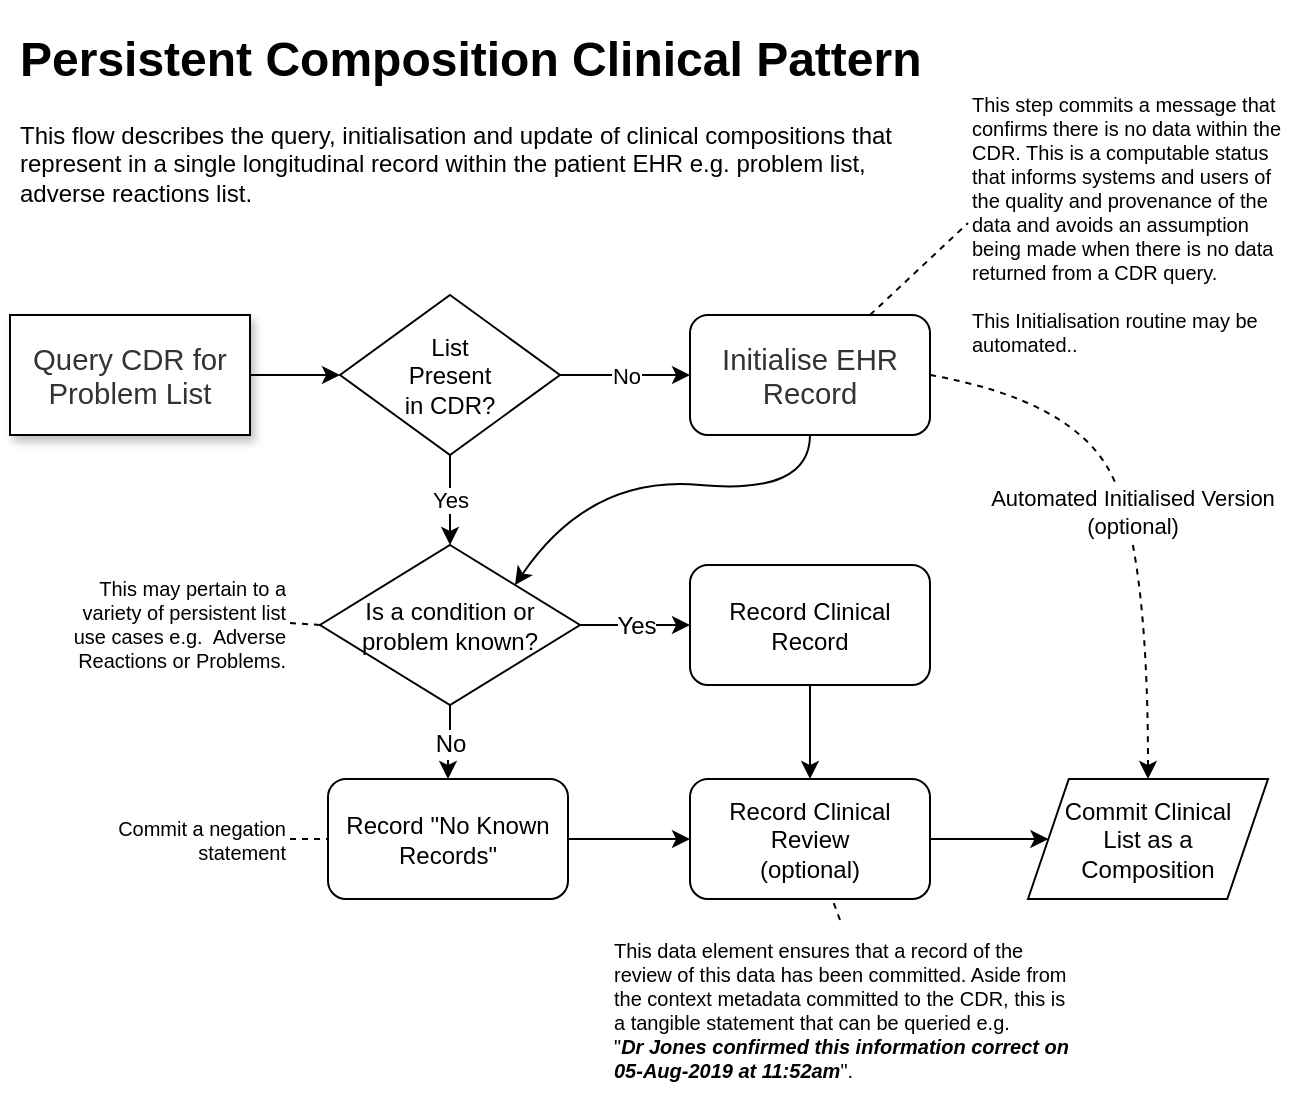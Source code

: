 <mxfile version="11.1.1" type="github"><diagram name="Persistent List Composition" id="edf60f1a-56cd-e834-aa8a-f176f3a09ee4"><mxGraphModel dx="1298" dy="632" grid="1" gridSize="10" guides="1" tooltips="1" connect="1" arrows="1" fold="1" page="1" pageScale="1" pageWidth="1169" pageHeight="827" background="#ffffff" math="0" shadow="0"><root><mxCell id="0"/><mxCell id="1" parent="0"/><mxCell id="eHRNLjiay71cO1u9j5co-5" value="" style="edgeStyle=orthogonalEdgeStyle;rounded=0;orthogonalLoop=1;jettySize=auto;html=1;" parent="1" source="60e70716793133e9-4" target="uMHtQNY-jOmSezQWGBiY-7" edge="1"><mxGeometry relative="1" as="geometry"/></mxCell><mxCell id="60e70716793133e9-4" value="&lt;span style=&quot;font-size: 11.0pt ; line-height: 115% ; font-family: &amp;#34;arial&amp;#34; , sans-serif ; color: #333333&quot;&gt;Query CDR for &lt;br&gt;Problem List&lt;/span&gt;" style="rounded=0;whiteSpace=wrap;html=1;shadow=1;labelBackgroundColor=none;strokeColor=#000000;strokeWidth=1;fillColor=#ffffff;fontFamily=Verdana;fontSize=8;fontColor=#000000;align=center;" parent="1" vertex="1"><mxGeometry x="40" y="187.5" width="120" height="60" as="geometry"/></mxCell><mxCell id="uMHtQNY-jOmSezQWGBiY-2" value="&lt;span style=&quot;font-size: 11.0pt ; line-height: 115% ; font-family: &amp;#34;arial&amp;#34; , sans-serif ; color: #333333&quot;&gt;Initialise EHR Record&lt;/span&gt;" style="rounded=1;whiteSpace=wrap;html=1;" parent="1" vertex="1"><mxGeometry x="380" y="187.5" width="120" height="60" as="geometry"/></mxCell><mxCell id="uMHtQNY-jOmSezQWGBiY-3" value="&lt;h1&gt;Persistent Composition Clinical Pattern&lt;/h1&gt;&lt;p&gt;This flow describes the query, initialisation and update of clinical compositions that represent in a single longitudinal record within the patient EHR e.g. problem list, adverse reactions list.&amp;nbsp;&lt;/p&gt;" style="text;html=1;strokeColor=none;fillColor=none;spacing=5;spacingTop=-20;whiteSpace=wrap;overflow=hidden;rounded=0;" parent="1" vertex="1"><mxGeometry x="40" y="40" width="460" height="130" as="geometry"/></mxCell><mxCell id="eHRNLjiay71cO1u9j5co-17" value="No" style="edgeStyle=orthogonalEdgeStyle;rounded=0;orthogonalLoop=1;jettySize=auto;html=1;" parent="1" source="uMHtQNY-jOmSezQWGBiY-7" target="uMHtQNY-jOmSezQWGBiY-2" edge="1"><mxGeometry relative="1" as="geometry"/></mxCell><mxCell id="eHRNLjiay71cO1u9j5co-20" value="Yes" style="edgeStyle=orthogonalEdgeStyle;rounded=0;orthogonalLoop=1;jettySize=auto;html=1;" parent="1" source="uMHtQNY-jOmSezQWGBiY-7" target="uMHtQNY-jOmSezQWGBiY-11" edge="1"><mxGeometry relative="1" as="geometry"/></mxCell><mxCell id="uMHtQNY-jOmSezQWGBiY-7" value="List &lt;br&gt;Present &lt;br&gt;in CDR?" style="rhombus;whiteSpace=wrap;html=1;" parent="1" vertex="1"><mxGeometry x="205" y="177.5" width="110" height="80" as="geometry"/></mxCell><mxCell id="uMHtQNY-jOmSezQWGBiY-10" value="This step commits a message that confirms there is no data within the CDR. This is a computable status that informs systems and users of the quality and provenance of the data and avoids an assumption being made when there is no data returned from a CDR query.&lt;br&gt;&lt;br&gt;This Initialisation routine may be automated..&amp;nbsp;" style="text;html=1;strokeColor=none;fillColor=none;align=left;verticalAlign=middle;whiteSpace=wrap;rounded=0;fontSize=10;" parent="1" vertex="1"><mxGeometry x="519" y="65.5" width="161" height="152" as="geometry"/></mxCell><mxCell id="uMHtQNY-jOmSezQWGBiY-14" value="No" style="edgeStyle=orthogonalEdgeStyle;rounded=0;orthogonalLoop=1;jettySize=auto;html=1;fontSize=12;" parent="1" source="uMHtQNY-jOmSezQWGBiY-11" target="uMHtQNY-jOmSezQWGBiY-13" edge="1"><mxGeometry relative="1" as="geometry"/></mxCell><mxCell id="uMHtQNY-jOmSezQWGBiY-20" value="Yes" style="edgeStyle=orthogonalEdgeStyle;rounded=0;orthogonalLoop=1;jettySize=auto;html=1;fontSize=12;entryX=0;entryY=0.5;entryDx=0;entryDy=0;" parent="1" source="uMHtQNY-jOmSezQWGBiY-11" target="uMHtQNY-jOmSezQWGBiY-21" edge="1"><mxGeometry relative="1" as="geometry"><mxPoint x="405" y="342.5" as="targetPoint"/></mxGeometry></mxCell><mxCell id="uMHtQNY-jOmSezQWGBiY-11" value="Is a condition or problem known?" style="rhombus;whiteSpace=wrap;html=1;" parent="1" vertex="1"><mxGeometry x="195" y="302.5" width="130" height="80" as="geometry"/></mxCell><mxCell id="uMHtQNY-jOmSezQWGBiY-12" value="This may pertain to a variety of persistent list use cases e.g.&amp;nbsp; Adverse Reactions or Problems." style="text;html=1;strokeColor=none;fillColor=none;align=right;verticalAlign=middle;whiteSpace=wrap;rounded=0;fontSize=10;" parent="1" vertex="1"><mxGeometry x="60" y="312.5" width="120" height="58" as="geometry"/></mxCell><mxCell id="eHRNLjiay71cO1u9j5co-21" value="" style="edgeStyle=orthogonalEdgeStyle;rounded=0;orthogonalLoop=1;jettySize=auto;html=1;" parent="1" source="uMHtQNY-jOmSezQWGBiY-13" target="uMHtQNY-jOmSezQWGBiY-24" edge="1"><mxGeometry relative="1" as="geometry"/></mxCell><mxCell id="uMHtQNY-jOmSezQWGBiY-13" value="Record &quot;No Known Records&quot;" style="rounded=1;whiteSpace=wrap;html=1;fontSize=12;align=center;" parent="1" vertex="1"><mxGeometry x="199" y="419.5" width="120" height="60" as="geometry"/></mxCell><mxCell id="uMHtQNY-jOmSezQWGBiY-18" value="" style="endArrow=none;dashed=1;html=1;fontSize=12;entryX=0;entryY=0.5;entryDx=0;entryDy=0;exitX=1;exitY=0.5;exitDx=0;exitDy=0;" parent="1" source="uMHtQNY-jOmSezQWGBiY-12" target="uMHtQNY-jOmSezQWGBiY-11" edge="1"><mxGeometry width="50" height="50" relative="1" as="geometry"><mxPoint x="60" y="552.5" as="sourcePoint"/><mxPoint x="110" y="502.5" as="targetPoint"/></mxGeometry></mxCell><mxCell id="uMHtQNY-jOmSezQWGBiY-28" value="" style="edgeStyle=orthogonalEdgeStyle;rounded=0;orthogonalLoop=1;jettySize=auto;html=1;fontSize=12;" parent="1" source="uMHtQNY-jOmSezQWGBiY-21" target="uMHtQNY-jOmSezQWGBiY-24" edge="1"><mxGeometry relative="1" as="geometry"/></mxCell><mxCell id="uMHtQNY-jOmSezQWGBiY-21" value="Record Clinical Record" style="rounded=1;whiteSpace=wrap;html=1;fontSize=12;align=center;" parent="1" vertex="1"><mxGeometry x="380" y="312.5" width="120" height="60" as="geometry"/></mxCell><mxCell id="uMHtQNY-jOmSezQWGBiY-22" value="Commit a negation statement" style="text;html=1;strokeColor=none;fillColor=none;align=right;verticalAlign=middle;whiteSpace=wrap;rounded=0;fontSize=10;" parent="1" vertex="1"><mxGeometry x="90" y="425.5" width="90" height="48" as="geometry"/></mxCell><mxCell id="uMHtQNY-jOmSezQWGBiY-23" value="" style="endArrow=none;dashed=1;html=1;fontSize=12;exitX=1;exitY=0.5;exitDx=0;exitDy=0;" parent="1" source="uMHtQNY-jOmSezQWGBiY-22" target="uMHtQNY-jOmSezQWGBiY-13" edge="1"><mxGeometry width="50" height="50" relative="1" as="geometry"><mxPoint x="76.5" y="791.5" as="sourcePoint"/><mxPoint x="244" y="561.5" as="targetPoint"/></mxGeometry></mxCell><mxCell id="eHRNLjiay71cO1u9j5co-26" value="" style="edgeStyle=orthogonalEdgeStyle;rounded=0;orthogonalLoop=1;jettySize=auto;html=1;entryX=0;entryY=0.5;entryDx=0;entryDy=0;" parent="1" source="uMHtQNY-jOmSezQWGBiY-24" target="eHRNLjiay71cO1u9j5co-6" edge="1"><mxGeometry relative="1" as="geometry"><mxPoint x="560" y="449.5" as="targetPoint"/></mxGeometry></mxCell><mxCell id="uMHtQNY-jOmSezQWGBiY-24" value="Record Clinical Review&lt;br&gt;(optional)" style="rounded=1;whiteSpace=wrap;html=1;fontSize=12;align=center;" parent="1" vertex="1"><mxGeometry x="380" y="419.5" width="120" height="60" as="geometry"/></mxCell><mxCell id="uMHtQNY-jOmSezQWGBiY-25" value="This data element ensures that a record of the review of this data has been committed. Aside from the context metadata committed to the CDR, this is a tangible statement that can be queried e.g. &lt;br&gt;&quot;&lt;b style=&quot;font-style: italic&quot;&gt;Dr Jones confirmed this information correct on 05-Aug-2019 at 11:52am&lt;/b&gt;&quot;." style="text;html=1;strokeColor=none;fillColor=none;align=left;verticalAlign=middle;whiteSpace=wrap;rounded=0;fontSize=10;" parent="1" vertex="1"><mxGeometry x="340" y="490" width="230" height="90" as="geometry"/></mxCell><mxCell id="uMHtQNY-jOmSezQWGBiY-26" value="" style="endArrow=none;dashed=1;html=1;fontSize=12;exitX=0.5;exitY=0;exitDx=0;exitDy=0;" parent="1" source="uMHtQNY-jOmSezQWGBiY-25" target="uMHtQNY-jOmSezQWGBiY-24" edge="1"><mxGeometry width="50" height="50" relative="1" as="geometry"><mxPoint x="389.5" y="804.5" as="sourcePoint"/><mxPoint x="499.5" y="502.5" as="targetPoint"/></mxGeometry></mxCell><mxCell id="eHRNLjiay71cO1u9j5co-6" value="&lt;span style=&quot;white-space: normal&quot;&gt;Commit Clinical &lt;br&gt;List as a &lt;br&gt;Composition&lt;/span&gt;" style="shape=parallelogram;perimeter=parallelogramPerimeter;whiteSpace=wrap;html=1;size=0.17;" parent="1" vertex="1"><mxGeometry x="549" y="419.5" width="120" height="60" as="geometry"/></mxCell><mxCell id="eHRNLjiay71cO1u9j5co-23" value="" style="curved=1;endArrow=classic;html=1;exitX=0.5;exitY=1;exitDx=0;exitDy=0;entryX=1;entryY=0;entryDx=0;entryDy=0;" parent="1" source="uMHtQNY-jOmSezQWGBiY-2" target="uMHtQNY-jOmSezQWGBiY-11" edge="1"><mxGeometry width="50" height="50" relative="1" as="geometry"><mxPoint x="315" y="302.5" as="sourcePoint"/><mxPoint x="365" y="252.5" as="targetPoint"/><Array as="points"><mxPoint x="440" y="277.5"/><mxPoint x="330" y="267.5"/></Array></mxGeometry></mxCell><mxCell id="eHRNLjiay71cO1u9j5co-28" value="" style="endArrow=none;dashed=1;html=1;entryX=0;entryY=0.5;entryDx=0;entryDy=0;exitX=0.75;exitY=0;exitDx=0;exitDy=0;" parent="1" source="uMHtQNY-jOmSezQWGBiY-2" target="uMHtQNY-jOmSezQWGBiY-10" edge="1"><mxGeometry width="50" height="50" relative="1" as="geometry"><mxPoint x="-30" y="667.5" as="sourcePoint"/><mxPoint x="20" y="617.5" as="targetPoint"/></mxGeometry></mxCell><mxCell id="eHRNLjiay71cO1u9j5co-29" value="Automated Initialised Version&lt;br&gt;(optional)" style="curved=1;endArrow=classic;html=1;entryX=0.5;entryY=0;entryDx=0;entryDy=0;exitX=1;exitY=0.5;exitDx=0;exitDy=0;dashed=1;" parent="1" source="uMHtQNY-jOmSezQWGBiY-2" target="eHRNLjiay71cO1u9j5co-6" edge="1"><mxGeometry width="50" height="50" relative="1" as="geometry"><mxPoint x="500" y="240" as="sourcePoint"/><mxPoint x="90" y="610" as="targetPoint"/><Array as="points"><mxPoint x="570" y="230"/><mxPoint x="609" y="300"/></Array></mxGeometry></mxCell></root></mxGraphModel></diagram></mxfile>